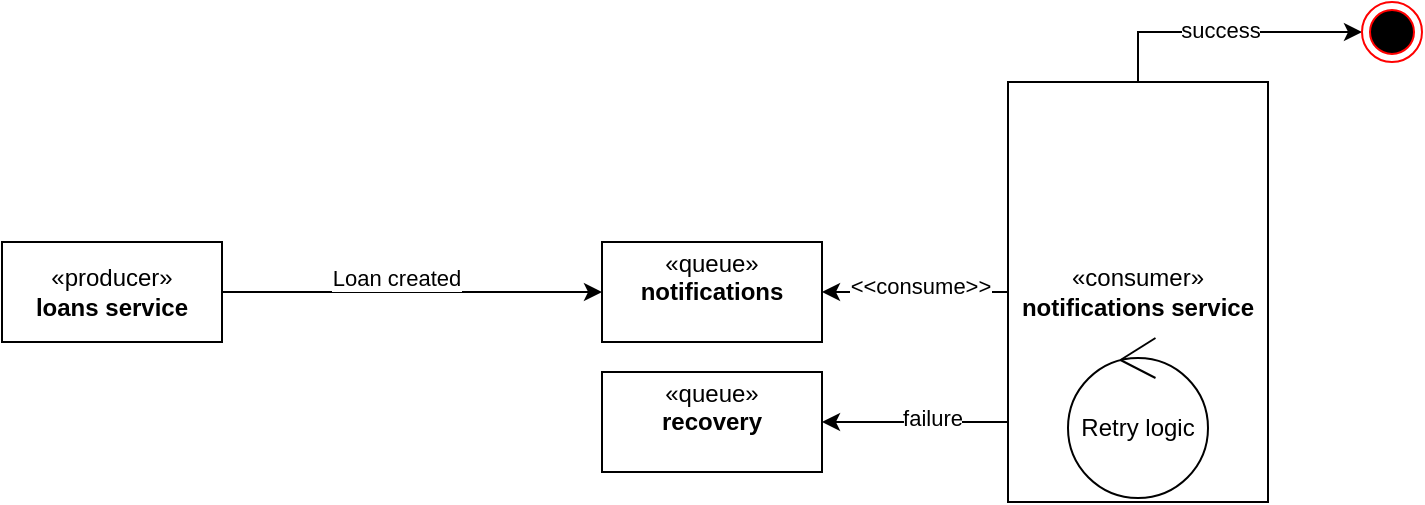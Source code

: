 <mxfile version="22.1.5" type="github">
  <diagram name="Page-1" id="5f0bae14-7c28-e335-631c-24af17079c00">
    <mxGraphModel dx="734" dy="472" grid="1" gridSize="10" guides="1" tooltips="1" connect="1" arrows="1" fold="1" page="1" pageScale="1" pageWidth="1100" pageHeight="850" background="none" math="0" shadow="0">
      <root>
        <mxCell id="0" />
        <mxCell id="1" parent="0" />
        <mxCell id="TXd3JGgsLjjh1zMueGm6-4" style="edgeStyle=orthogonalEdgeStyle;rounded=0;orthogonalLoop=1;jettySize=auto;html=1;" edge="1" parent="1" source="TXd3JGgsLjjh1zMueGm6-1" target="TXd3JGgsLjjh1zMueGm6-3">
          <mxGeometry relative="1" as="geometry" />
        </mxCell>
        <mxCell id="TXd3JGgsLjjh1zMueGm6-6" value="Loan created" style="edgeLabel;html=1;align=center;verticalAlign=middle;resizable=0;points=[];" vertex="1" connectable="0" parent="TXd3JGgsLjjh1zMueGm6-4">
          <mxGeometry x="-0.311" y="7" relative="1" as="geometry">
            <mxPoint x="21" as="offset" />
          </mxGeometry>
        </mxCell>
        <mxCell id="TXd3JGgsLjjh1zMueGm6-1" value="«producer»&lt;br&gt;&lt;b&gt;loans service&lt;/b&gt;" style="html=1;whiteSpace=wrap;" vertex="1" parent="1">
          <mxGeometry x="30" y="230" width="110" height="50" as="geometry" />
        </mxCell>
        <mxCell id="TXd3JGgsLjjh1zMueGm6-5" style="edgeStyle=orthogonalEdgeStyle;rounded=0;orthogonalLoop=1;jettySize=auto;html=1;exitX=0;exitY=0.5;exitDx=0;exitDy=0;" edge="1" parent="1" source="TXd3JGgsLjjh1zMueGm6-2" target="TXd3JGgsLjjh1zMueGm6-3">
          <mxGeometry relative="1" as="geometry" />
        </mxCell>
        <mxCell id="TXd3JGgsLjjh1zMueGm6-7" value="&amp;lt;&amp;lt;consume&amp;gt;&amp;gt;" style="edgeLabel;html=1;align=center;verticalAlign=middle;resizable=0;points=[];" vertex="1" connectable="0" parent="TXd3JGgsLjjh1zMueGm6-5">
          <mxGeometry x="-0.051" y="-3" relative="1" as="geometry">
            <mxPoint as="offset" />
          </mxGeometry>
        </mxCell>
        <mxCell id="TXd3JGgsLjjh1zMueGm6-10" value="" style="edgeStyle=orthogonalEdgeStyle;rounded=0;orthogonalLoop=1;jettySize=auto;html=1;" edge="1" parent="1" source="TXd3JGgsLjjh1zMueGm6-2" target="TXd3JGgsLjjh1zMueGm6-9">
          <mxGeometry relative="1" as="geometry">
            <Array as="points">
              <mxPoint x="670" y="125" />
              <mxPoint x="670" y="125" />
            </Array>
          </mxGeometry>
        </mxCell>
        <mxCell id="TXd3JGgsLjjh1zMueGm6-11" value="success" style="edgeLabel;html=1;align=center;verticalAlign=middle;resizable=0;points=[];" vertex="1" connectable="0" parent="TXd3JGgsLjjh1zMueGm6-10">
          <mxGeometry x="-0.033" y="1" relative="1" as="geometry">
            <mxPoint as="offset" />
          </mxGeometry>
        </mxCell>
        <mxCell id="TXd3JGgsLjjh1zMueGm6-19" style="edgeStyle=orthogonalEdgeStyle;rounded=0;orthogonalLoop=1;jettySize=auto;html=1;entryX=1;entryY=0.5;entryDx=0;entryDy=0;" edge="1" parent="1" source="TXd3JGgsLjjh1zMueGm6-2" target="TXd3JGgsLjjh1zMueGm6-8">
          <mxGeometry relative="1" as="geometry">
            <Array as="points">
              <mxPoint x="490" y="320" />
              <mxPoint x="490" y="320" />
            </Array>
          </mxGeometry>
        </mxCell>
        <mxCell id="TXd3JGgsLjjh1zMueGm6-20" value="failure" style="edgeLabel;html=1;align=center;verticalAlign=middle;resizable=0;points=[];" vertex="1" connectable="0" parent="TXd3JGgsLjjh1zMueGm6-19">
          <mxGeometry x="-0.18" y="-2" relative="1" as="geometry">
            <mxPoint as="offset" />
          </mxGeometry>
        </mxCell>
        <mxCell id="TXd3JGgsLjjh1zMueGm6-2" value="«consumer»&lt;br style=&quot;border-color: var(--border-color);&quot;&gt;&lt;b&gt;notifications service&lt;/b&gt;" style="html=1;whiteSpace=wrap;" vertex="1" parent="1">
          <mxGeometry x="533" y="150" width="130" height="210" as="geometry" />
        </mxCell>
        <mxCell id="TXd3JGgsLjjh1zMueGm6-3" value="«queue»&lt;br&gt;&lt;b&gt;notifications&lt;br&gt;&lt;br&gt;&lt;/b&gt;" style="html=1;whiteSpace=wrap;" vertex="1" parent="1">
          <mxGeometry x="330" y="230" width="110" height="50" as="geometry" />
        </mxCell>
        <mxCell id="TXd3JGgsLjjh1zMueGm6-8" value="«queue»&lt;br&gt;&lt;b&gt;recovery&lt;br&gt;&lt;br&gt;&lt;/b&gt;" style="html=1;whiteSpace=wrap;" vertex="1" parent="1">
          <mxGeometry x="330" y="295" width="110" height="50" as="geometry" />
        </mxCell>
        <mxCell id="TXd3JGgsLjjh1zMueGm6-9" value="" style="ellipse;html=1;shape=endState;fillColor=#000000;strokeColor=#ff0000;" vertex="1" parent="1">
          <mxGeometry x="710" y="110" width="30" height="30" as="geometry" />
        </mxCell>
        <mxCell id="TXd3JGgsLjjh1zMueGm6-12" value="Retry logic" style="ellipse;shape=umlControl;whiteSpace=wrap;html=1;" vertex="1" parent="1">
          <mxGeometry x="563" y="278" width="70" height="80" as="geometry" />
        </mxCell>
      </root>
    </mxGraphModel>
  </diagram>
</mxfile>
